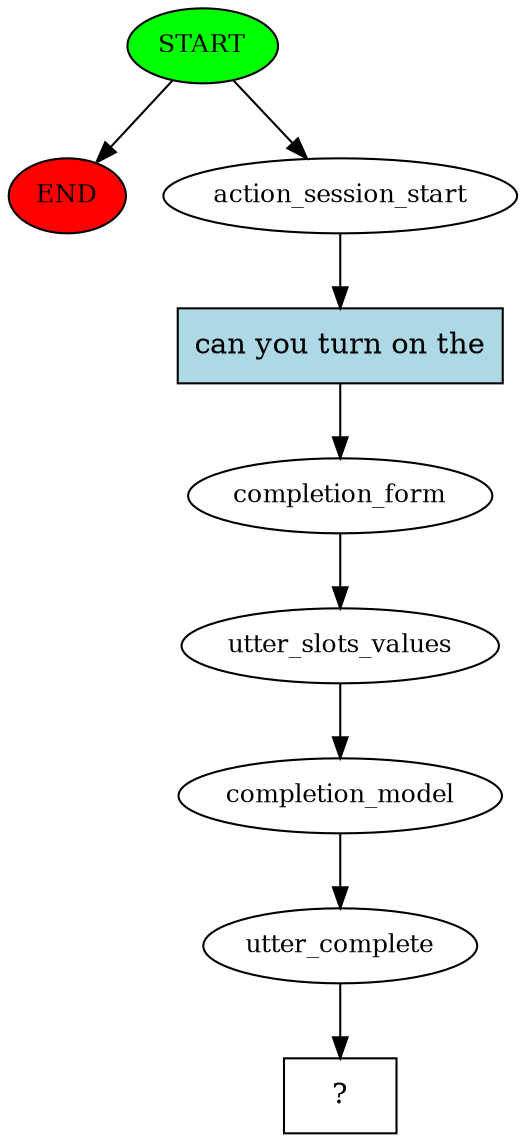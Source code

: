 digraph  {
0 [class="start active", fillcolor=green, fontsize=12, label=START, style=filled];
"-1" [class=end, fillcolor=red, fontsize=12, label=END, style=filled];
1 [class=active, fontsize=12, label=action_session_start];
2 [class=active, fontsize=12, label=completion_form];
3 [class=active, fontsize=12, label=utter_slots_values];
4 [class=active, fontsize=12, label=completion_model];
5 [class=active, fontsize=12, label=utter_complete];
6 [class="intent dashed active", label="  ?  ", shape=rect];
7 [class="intent active", fillcolor=lightblue, label="can you turn on the", shape=rect, style=filled];
0 -> "-1"  [class="", key=NONE, label=""];
0 -> 1  [class=active, key=NONE, label=""];
1 -> 7  [class=active, key=0];
2 -> 3  [class=active, key=NONE, label=""];
3 -> 4  [class=active, key=NONE, label=""];
4 -> 5  [class=active, key=NONE, label=""];
5 -> 6  [class=active, key=NONE, label=""];
7 -> 2  [class=active, key=0];
}
